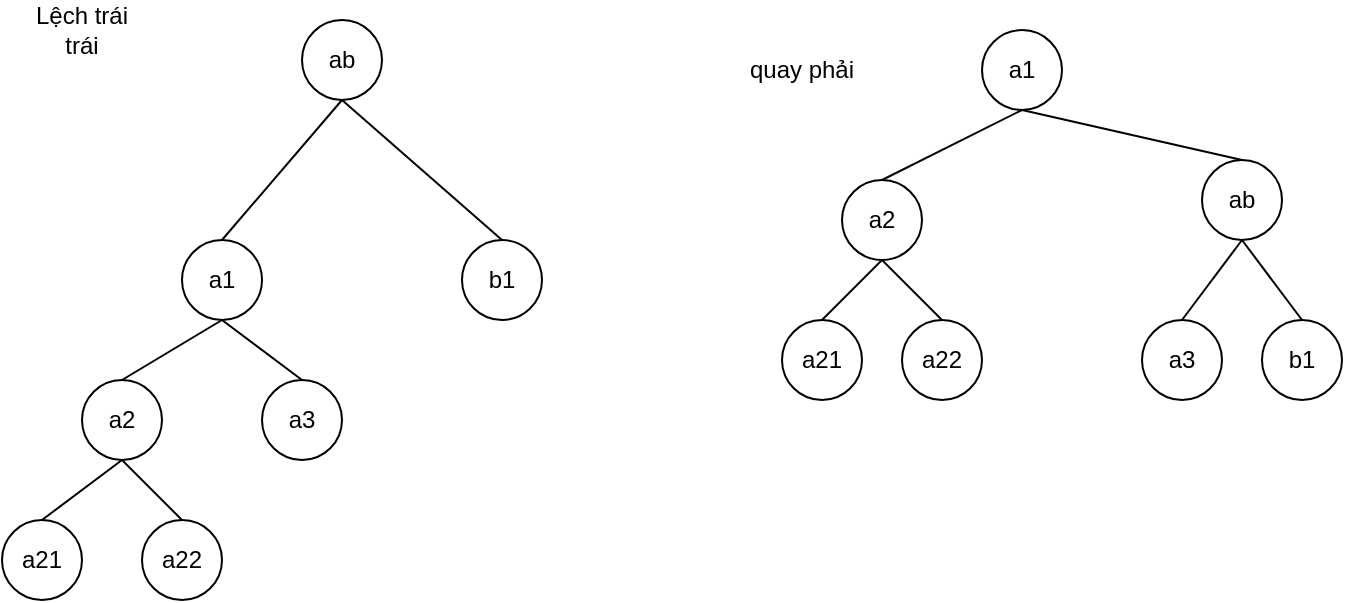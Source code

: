 <mxfile version="24.6.4" type="github">
  <diagram name="Trang-1" id="2DYWAN5hthaWt-I_ADUZ">
    <mxGraphModel dx="1276" dy="508" grid="1" gridSize="10" guides="1" tooltips="1" connect="1" arrows="1" fold="1" page="1" pageScale="1" pageWidth="827" pageHeight="1169" math="0" shadow="0">
      <root>
        <mxCell id="0" />
        <mxCell id="1" parent="0" />
        <mxCell id="c82SJm1BQEb7knvldoy7-1" value="ab" style="ellipse;whiteSpace=wrap;html=1;aspect=fixed;" vertex="1" parent="1">
          <mxGeometry x="250" y="30" width="40" height="40" as="geometry" />
        </mxCell>
        <mxCell id="c82SJm1BQEb7knvldoy7-4" value="a1" style="ellipse;whiteSpace=wrap;html=1;aspect=fixed;" vertex="1" parent="1">
          <mxGeometry x="190" y="140" width="40" height="40" as="geometry" />
        </mxCell>
        <mxCell id="c82SJm1BQEb7knvldoy7-7" value="b1" style="ellipse;whiteSpace=wrap;html=1;aspect=fixed;" vertex="1" parent="1">
          <mxGeometry x="330" y="140" width="40" height="40" as="geometry" />
        </mxCell>
        <mxCell id="c82SJm1BQEb7knvldoy7-9" value="" style="endArrow=none;html=1;rounded=0;exitX=0.5;exitY=1;exitDx=0;exitDy=0;entryX=0.5;entryY=0;entryDx=0;entryDy=0;" edge="1" parent="1" source="c82SJm1BQEb7knvldoy7-1" target="c82SJm1BQEb7knvldoy7-7">
          <mxGeometry width="50" height="50" relative="1" as="geometry">
            <mxPoint x="340" y="190" as="sourcePoint" />
            <mxPoint x="390" y="140" as="targetPoint" />
          </mxGeometry>
        </mxCell>
        <mxCell id="c82SJm1BQEb7knvldoy7-10" value="" style="endArrow=none;html=1;rounded=0;exitX=0.5;exitY=1;exitDx=0;exitDy=0;entryX=0.5;entryY=0;entryDx=0;entryDy=0;" edge="1" parent="1" source="c82SJm1BQEb7knvldoy7-1" target="c82SJm1BQEb7knvldoy7-4">
          <mxGeometry width="50" height="50" relative="1" as="geometry">
            <mxPoint x="250" y="90" as="sourcePoint" />
            <mxPoint x="310" y="180" as="targetPoint" />
          </mxGeometry>
        </mxCell>
        <mxCell id="c82SJm1BQEb7knvldoy7-11" value="a3" style="ellipse;whiteSpace=wrap;html=1;aspect=fixed;" vertex="1" parent="1">
          <mxGeometry x="230" y="210" width="40" height="40" as="geometry" />
        </mxCell>
        <mxCell id="c82SJm1BQEb7knvldoy7-12" value="a21" style="ellipse;whiteSpace=wrap;html=1;aspect=fixed;" vertex="1" parent="1">
          <mxGeometry x="100" y="280" width="40" height="40" as="geometry" />
        </mxCell>
        <mxCell id="c82SJm1BQEb7knvldoy7-13" value="a22" style="ellipse;whiteSpace=wrap;html=1;aspect=fixed;" vertex="1" parent="1">
          <mxGeometry x="170" y="280" width="40" height="40" as="geometry" />
        </mxCell>
        <mxCell id="c82SJm1BQEb7knvldoy7-14" value="" style="endArrow=none;html=1;rounded=0;entryX=0.5;entryY=0;entryDx=0;entryDy=0;exitX=0.5;exitY=1;exitDx=0;exitDy=0;" edge="1" source="c82SJm1BQEb7knvldoy7-17" target="c82SJm1BQEb7knvldoy7-13" parent="1">
          <mxGeometry width="50" height="50" relative="1" as="geometry">
            <mxPoint x="250" y="250" as="sourcePoint" />
            <mxPoint x="320" y="330" as="targetPoint" />
          </mxGeometry>
        </mxCell>
        <mxCell id="c82SJm1BQEb7knvldoy7-15" value="" style="endArrow=none;html=1;rounded=0;entryX=0.5;entryY=0;entryDx=0;entryDy=0;exitX=0.5;exitY=1;exitDx=0;exitDy=0;" edge="1" source="c82SJm1BQEb7knvldoy7-17" target="c82SJm1BQEb7knvldoy7-12" parent="1">
          <mxGeometry width="50" height="50" relative="1" as="geometry">
            <mxPoint x="240" y="260" as="sourcePoint" />
            <mxPoint x="240" y="370" as="targetPoint" />
          </mxGeometry>
        </mxCell>
        <mxCell id="c82SJm1BQEb7knvldoy7-16" value="" style="endArrow=none;html=1;rounded=0;exitX=0.5;exitY=1;exitDx=0;exitDy=0;entryX=0.5;entryY=0;entryDx=0;entryDy=0;" edge="1" parent="1" source="c82SJm1BQEb7knvldoy7-4" target="c82SJm1BQEb7knvldoy7-11">
          <mxGeometry width="50" height="50" relative="1" as="geometry">
            <mxPoint x="280" y="80" as="sourcePoint" />
            <mxPoint x="220" y="150" as="targetPoint" />
          </mxGeometry>
        </mxCell>
        <mxCell id="c82SJm1BQEb7knvldoy7-17" value="a2" style="ellipse;whiteSpace=wrap;html=1;aspect=fixed;" vertex="1" parent="1">
          <mxGeometry x="140" y="210" width="40" height="40" as="geometry" />
        </mxCell>
        <mxCell id="c82SJm1BQEb7knvldoy7-18" value="" style="endArrow=none;html=1;rounded=0;exitX=0.5;exitY=1;exitDx=0;exitDy=0;entryX=0.5;entryY=0;entryDx=0;entryDy=0;" edge="1" target="c82SJm1BQEb7knvldoy7-17" parent="1" source="c82SJm1BQEb7knvldoy7-4">
          <mxGeometry width="50" height="50" relative="1" as="geometry">
            <mxPoint x="110" y="195" as="sourcePoint" />
            <mxPoint x="120" y="165" as="targetPoint" />
          </mxGeometry>
        </mxCell>
        <mxCell id="c82SJm1BQEb7knvldoy7-20" value="Lệch trái trái" style="text;html=1;align=center;verticalAlign=middle;whiteSpace=wrap;rounded=0;" vertex="1" parent="1">
          <mxGeometry x="110" y="20" width="60" height="30" as="geometry" />
        </mxCell>
        <mxCell id="c82SJm1BQEb7knvldoy7-21" value="ab" style="ellipse;whiteSpace=wrap;html=1;aspect=fixed;" vertex="1" parent="1">
          <mxGeometry x="700" y="100" width="40" height="40" as="geometry" />
        </mxCell>
        <mxCell id="c82SJm1BQEb7knvldoy7-22" value="a1" style="ellipse;whiteSpace=wrap;html=1;aspect=fixed;" vertex="1" parent="1">
          <mxGeometry x="590" y="35" width="40" height="40" as="geometry" />
        </mxCell>
        <mxCell id="c82SJm1BQEb7knvldoy7-23" value="b1" style="ellipse;whiteSpace=wrap;html=1;aspect=fixed;" vertex="1" parent="1">
          <mxGeometry x="730" y="180" width="40" height="40" as="geometry" />
        </mxCell>
        <mxCell id="c82SJm1BQEb7knvldoy7-24" value="" style="endArrow=none;html=1;rounded=0;exitX=0.5;exitY=1;exitDx=0;exitDy=0;entryX=0.5;entryY=0;entryDx=0;entryDy=0;" edge="1" parent="1" source="c82SJm1BQEb7knvldoy7-21" target="c82SJm1BQEb7knvldoy7-23">
          <mxGeometry width="50" height="50" relative="1" as="geometry">
            <mxPoint x="700" y="210" as="sourcePoint" />
            <mxPoint x="750" y="160" as="targetPoint" />
          </mxGeometry>
        </mxCell>
        <mxCell id="c82SJm1BQEb7knvldoy7-25" value="" style="endArrow=none;html=1;rounded=0;exitX=0.5;exitY=0;exitDx=0;exitDy=0;entryX=0.5;entryY=1;entryDx=0;entryDy=0;" edge="1" parent="1" source="c82SJm1BQEb7knvldoy7-21" target="c82SJm1BQEb7knvldoy7-22">
          <mxGeometry width="50" height="50" relative="1" as="geometry">
            <mxPoint x="610" y="110" as="sourcePoint" />
            <mxPoint x="670" y="200" as="targetPoint" />
          </mxGeometry>
        </mxCell>
        <mxCell id="c82SJm1BQEb7knvldoy7-26" value="a3" style="ellipse;whiteSpace=wrap;html=1;aspect=fixed;" vertex="1" parent="1">
          <mxGeometry x="670" y="180" width="40" height="40" as="geometry" />
        </mxCell>
        <mxCell id="c82SJm1BQEb7knvldoy7-27" value="a21" style="ellipse;whiteSpace=wrap;html=1;aspect=fixed;" vertex="1" parent="1">
          <mxGeometry x="490" y="180" width="40" height="40" as="geometry" />
        </mxCell>
        <mxCell id="c82SJm1BQEb7knvldoy7-28" value="a22" style="ellipse;whiteSpace=wrap;html=1;aspect=fixed;" vertex="1" parent="1">
          <mxGeometry x="550" y="180" width="40" height="40" as="geometry" />
        </mxCell>
        <mxCell id="c82SJm1BQEb7knvldoy7-29" value="" style="endArrow=none;html=1;rounded=0;entryX=0.5;entryY=0;entryDx=0;entryDy=0;exitX=0.5;exitY=1;exitDx=0;exitDy=0;" edge="1" parent="1" source="c82SJm1BQEb7knvldoy7-32" target="c82SJm1BQEb7knvldoy7-28">
          <mxGeometry width="50" height="50" relative="1" as="geometry">
            <mxPoint x="610" y="270" as="sourcePoint" />
            <mxPoint x="680" y="350" as="targetPoint" />
          </mxGeometry>
        </mxCell>
        <mxCell id="c82SJm1BQEb7knvldoy7-30" value="" style="endArrow=none;html=1;rounded=0;entryX=0.5;entryY=0;entryDx=0;entryDy=0;exitX=0.5;exitY=1;exitDx=0;exitDy=0;" edge="1" parent="1" source="c82SJm1BQEb7knvldoy7-32" target="c82SJm1BQEb7knvldoy7-27">
          <mxGeometry width="50" height="50" relative="1" as="geometry">
            <mxPoint x="600" y="280" as="sourcePoint" />
            <mxPoint x="600" y="390" as="targetPoint" />
          </mxGeometry>
        </mxCell>
        <mxCell id="c82SJm1BQEb7knvldoy7-31" value="" style="endArrow=none;html=1;rounded=0;exitX=0.5;exitY=1;exitDx=0;exitDy=0;entryX=0.5;entryY=0;entryDx=0;entryDy=0;" edge="1" parent="1" source="c82SJm1BQEb7knvldoy7-21" target="c82SJm1BQEb7knvldoy7-26">
          <mxGeometry width="50" height="50" relative="1" as="geometry">
            <mxPoint x="640" y="100" as="sourcePoint" />
            <mxPoint x="580" y="170" as="targetPoint" />
          </mxGeometry>
        </mxCell>
        <mxCell id="c82SJm1BQEb7knvldoy7-32" value="a2" style="ellipse;whiteSpace=wrap;html=1;aspect=fixed;" vertex="1" parent="1">
          <mxGeometry x="520" y="110" width="40" height="40" as="geometry" />
        </mxCell>
        <mxCell id="c82SJm1BQEb7knvldoy7-33" value="" style="endArrow=none;html=1;rounded=0;exitX=0.5;exitY=1;exitDx=0;exitDy=0;entryX=0.5;entryY=0;entryDx=0;entryDy=0;" edge="1" parent="1" source="c82SJm1BQEb7knvldoy7-22" target="c82SJm1BQEb7knvldoy7-32">
          <mxGeometry width="50" height="50" relative="1" as="geometry">
            <mxPoint x="470" y="215" as="sourcePoint" />
            <mxPoint x="480" y="185" as="targetPoint" />
          </mxGeometry>
        </mxCell>
        <mxCell id="c82SJm1BQEb7knvldoy7-34" value="quay phải" style="text;html=1;align=center;verticalAlign=middle;whiteSpace=wrap;rounded=0;" vertex="1" parent="1">
          <mxGeometry x="470" y="40" width="60" height="30" as="geometry" />
        </mxCell>
      </root>
    </mxGraphModel>
  </diagram>
</mxfile>
